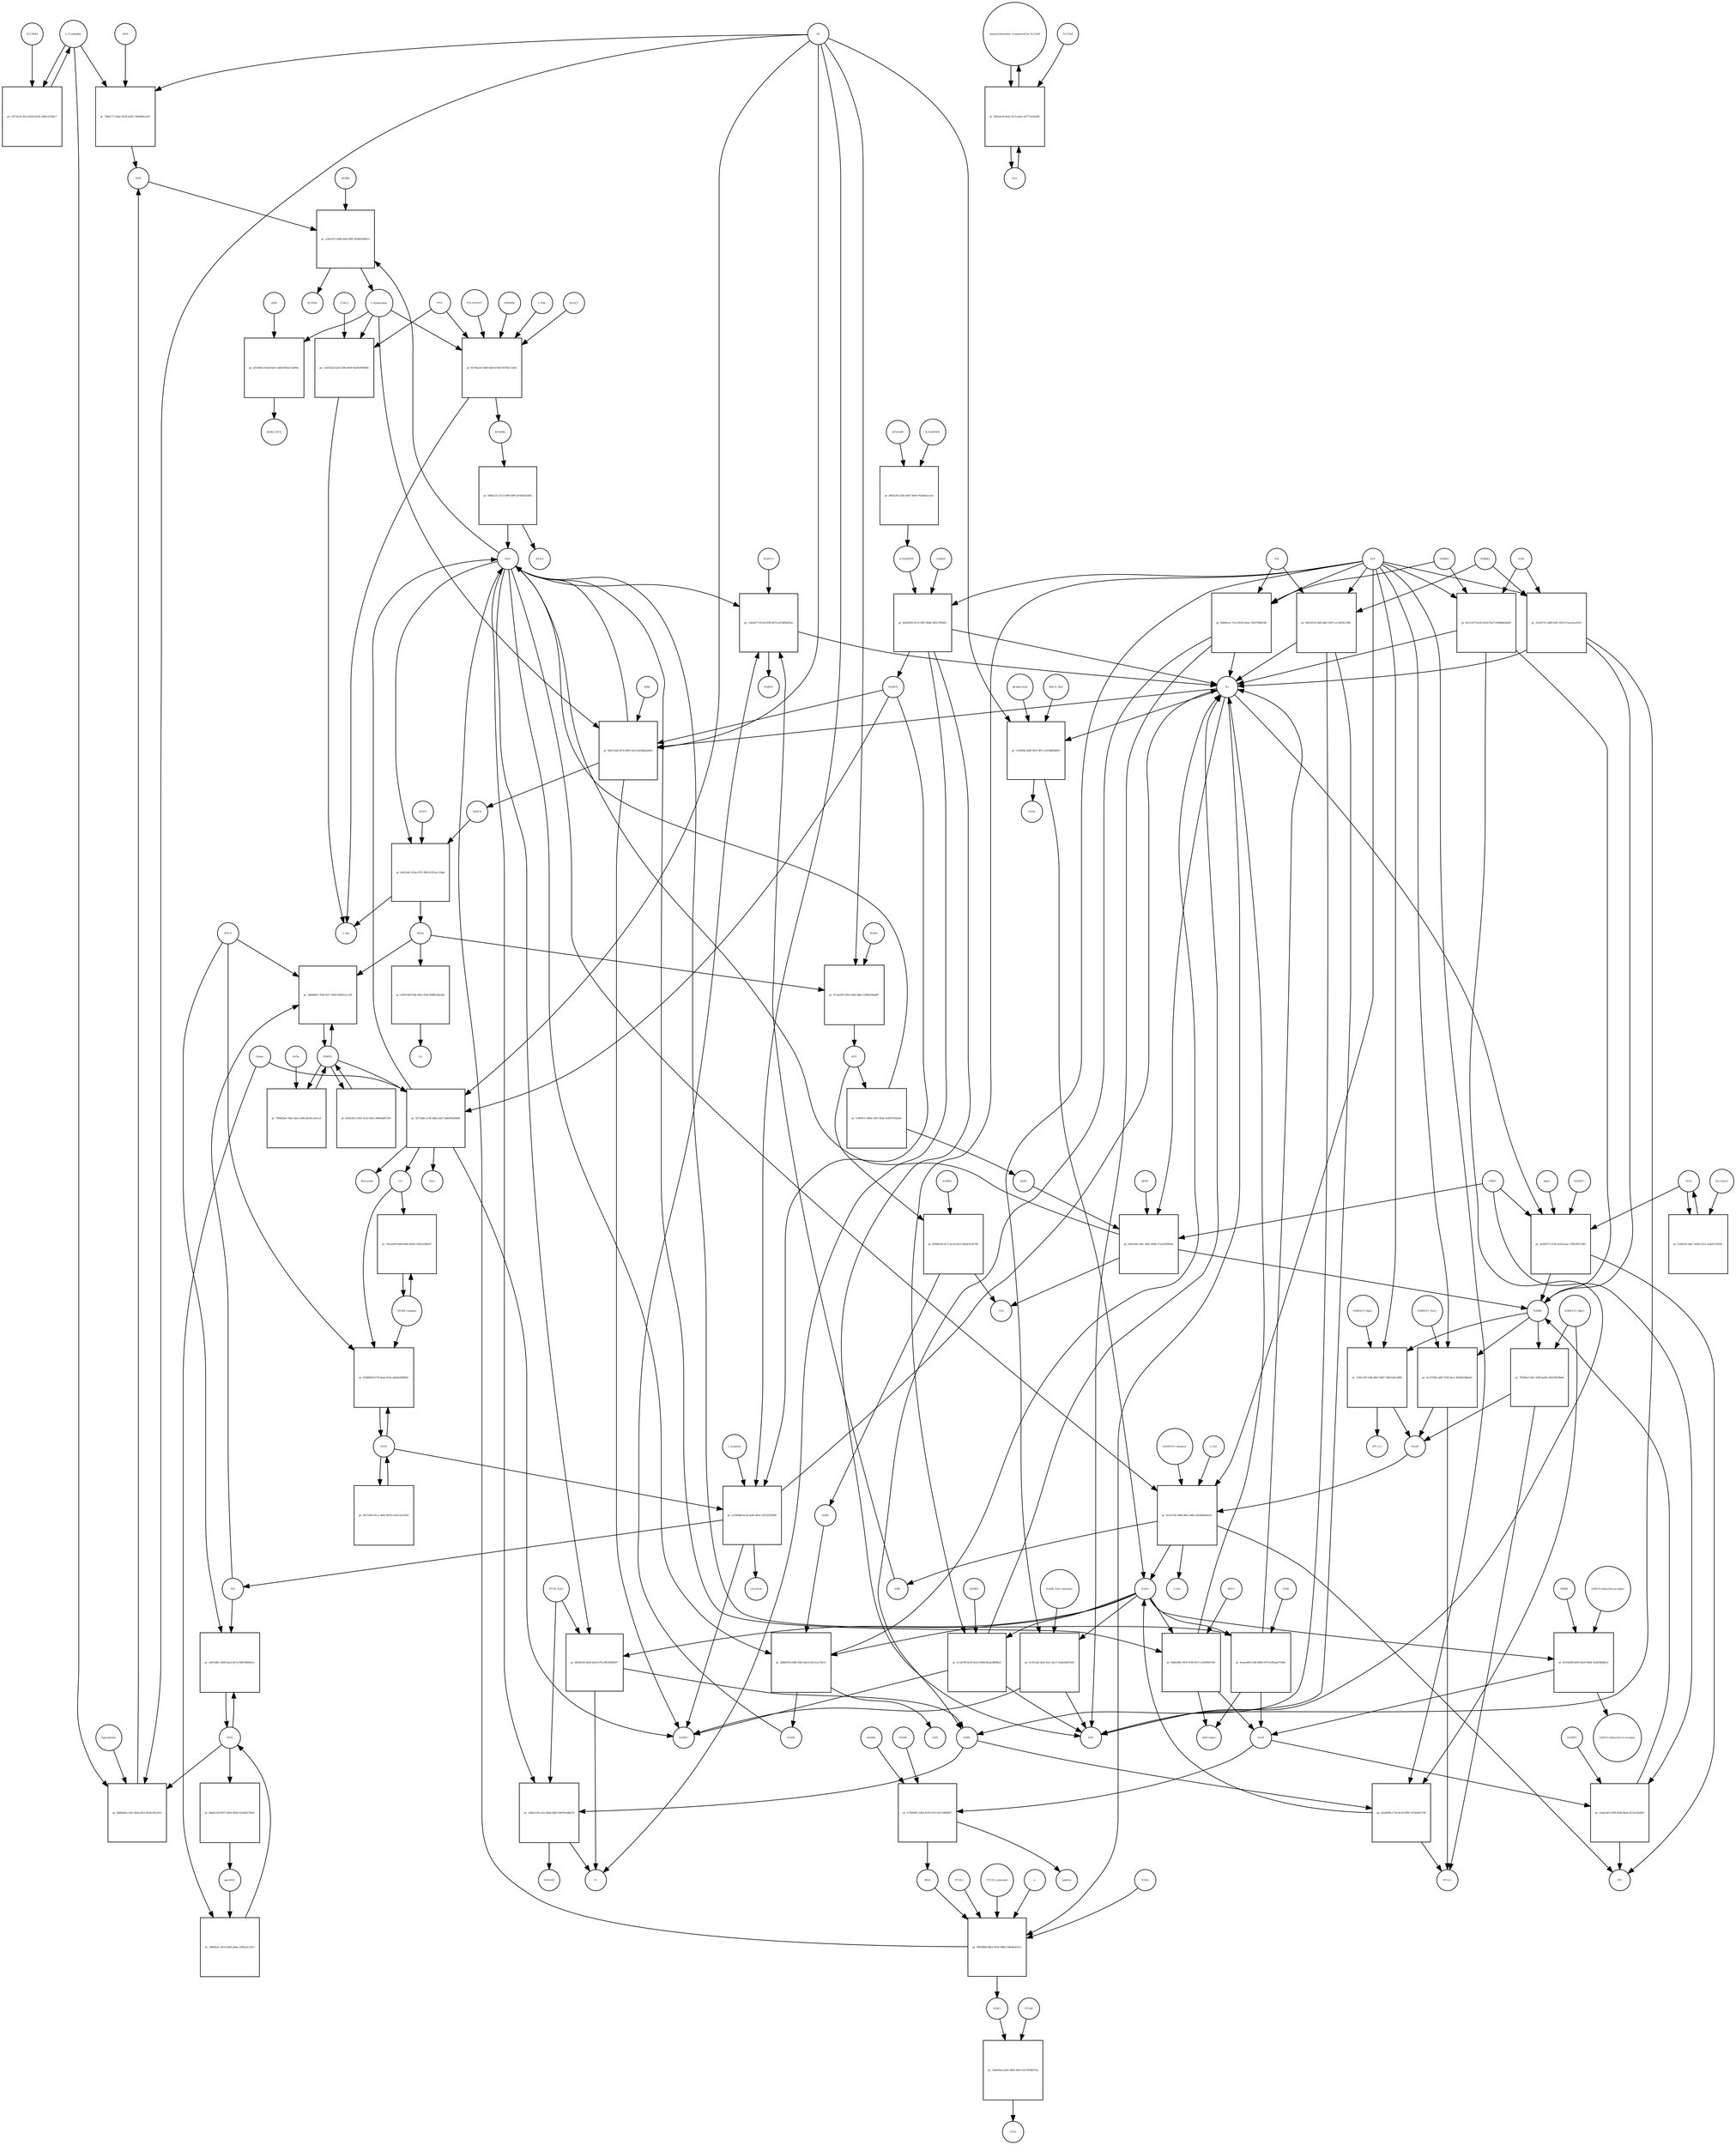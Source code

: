 strict digraph  {
"L-Tryptophan" [annotation="urn_miriam_obo.chebi_CHEBI%3A57912", bipartite=0, cls="simple chemical", fontsize=4, label="L-Tryptophan", shape=circle];
"pr_c977dc63-3fe3-4020-b528-14b9143188c7" [annotation="", bipartite=1, cls=process, fontsize=4, label="pr_c977dc63-3fe3-4020-b528-14b9143188c7", shape=square];
SLC36A4 [annotation=urn_miriam_uniprot_Q6YBV0, bipartite=0, cls=macromolecule, fontsize=4, label=SLC36A4, shape=circle];
"pr_7899c171-0fae-4334-a428-13b99d81a342" [annotation="", bipartite=1, cls=process, fontsize=4, label="pr_7899c171-0fae-4334-a428-13b99d81a342", shape=square];
NFK [annotation="urn_miriam_obo.chebi_CHEBI%3A18377", bipartite=0, cls="simple chemical", fontsize=4, label=NFK, shape=circle];
IDO2 [annotation=urn_miriam_uniprot_Q6ZQW0, bipartite=0, cls=macromolecule, fontsize=4, label=IDO2, shape=circle];
O2 [annotation="urn_miriam_obo.chebi_CHEBI%3A15379", bipartite=0, cls="simple chemical", fontsize=4, label=O2, shape=circle];
"pr_fb88a84e-ce9c-4b9a-bf33-d63ec9fca431" [annotation="", bipartite=1, cls=process, fontsize=4, label="pr_fb88a84e-ce9c-4b9a-bf33-d63ec9fca431", shape=square];
IDO1 [annotation=urn_miriam_uniprot_P14902, bipartite=0, cls=complex, fontsize=4, label=IDO1, shape=circle];
Epacadostat [annotation="", bipartite=0, cls="simple chemical", fontsize=4, label=Epacadostat, shape=circle];
"pr_a34cd7f1-d368-4efb-9f0f-2939b59909c5" [annotation="", bipartite=1, cls=process, fontsize=4, label="pr_a34cd7f1-d368-4efb-9f0f-2939b59909c5", shape=square];
"L-Kynurenine" [annotation="urn_miriam_obo.chebi_CHEBI%3A16946", bipartite=0, cls="simple chemical", fontsize=4, label="L-Kynurenine", shape=circle];
AFMID [annotation=urn_miriam_uniprot_Q63HM1, bipartite=0, cls=macromolecule, fontsize=4, label=AFMID, shape=circle];
H2O [annotation="urn_miriam_obo.chebi_CHEBI%3A15377", bipartite=0, cls="simple chemical", fontsize=4, label=H2O, shape=circle];
HCOOH [annotation="urn_miriam_obo.chebi_CHEBI%3A30751", bipartite=0, cls="simple chemical", fontsize=4, label=HCOOH, shape=circle];
"pr_8170ea34-33b8-4420-b7bd-0107f4c11de4" [annotation="", bipartite=1, cls=process, fontsize=4, label="pr_8170ea34-33b8-4420-b7bd-0107f4c11de4", shape=square];
"AP-DOBu" [annotation="urn_miriam_obo.chebi_CHEBI%3A17442", bipartite=0, cls="simple chemical", fontsize=4, label="AP-DOBu", shape=circle];
"PXLP-KYAT1" [annotation="urn_miriam_uniprot_Q16773|urn_miriam_obo.chebi_CHEBI%3A18405", bipartite=0, cls="complex multimer", fontsize=4, label="PXLP-KYAT1", shape=circle];
I3PROPA [annotation="urn_miriam_obo.chebi_CHEBI%3A43580", bipartite=0, cls=macromolecule, fontsize=4, label=I3PROPA, shape=circle];
"L-Phe" [annotation="urn_miriam_obo.chebi_CHEBI%3A58095", bipartite=0, cls="simple chemical", fontsize=4, label="L-Phe", shape=circle];
I3LACT [annotation="urn_miriam_obo.chebi_CHEBI%3A55528", bipartite=0, cls=macromolecule, fontsize=4, label=I3LACT, shape=circle];
PYR [annotation="urn_miriam_obo.chebi_CHEBI%3A15361", bipartite=0, cls="simple chemical", fontsize=4, label=PYR, shape=circle];
"L-Ala" [annotation="urn_miriam_obo.chebi_CHEBI%3A57972", bipartite=0, cls="simple chemical", fontsize=4, label="L-Ala", shape=circle];
"pr_c1b51b32-fa24-439e-8036-b420e9939f4e" [annotation="", bipartite=1, cls=process, fontsize=4, label="pr_c1b51b32-fa24-439e-8036-b420e9939f4e", shape=square];
CCBL2 [annotation=urn_miriam_uniprot_Q6YP21, bipartite=0, cls="macromolecule multimer", fontsize=4, label=CCBL2, shape=circle];
"pr_b9fb3c51-1f13-4360-96ff-a67fde455456" [annotation="", bipartite=1, cls=process, fontsize=4, label="pr_b9fb3c51-1f13-4360-96ff-a67fde455456", shape=square];
KYNA [annotation="urn_miriam_obo.chebi_CHEBI%3A18344", bipartite=0, cls="simple chemical", fontsize=4, label=KYNA, shape=circle];
"pr_6d47a3d2-6f74-4605-92cf-bef26ba6a640" [annotation="", bipartite=1, cls=process, fontsize=4, label="pr_6d47a3d2-6f74-4605-92cf-bef26ba6a640", shape=square];
"3HKYN" [annotation="urn_miriam_obo.chebi_CHEBI%3A17380", bipartite=0, cls="simple chemical", fontsize=4, label="3HKYN", shape=circle];
KMO [annotation=urn_miriam_uniprot_O15229, bipartite=0, cls=macromolecule, fontsize=4, label=KMO, shape=circle];
NADPH [annotation="urn_miriam_obo.chebi_CHEBI%3A16474", bipartite=0, cls="simple chemical", fontsize=4, label=NADPH, shape=circle];
"H+" [annotation="urn_miriam_obo.chebi_CHEBI%3A15378", bipartite=0, cls="simple chemical", fontsize=4, label="H+", shape=circle];
"NADP+" [annotation="urn_miriam_obo.chebi_CHEBI%3A18009", bipartite=0, cls="simple chemical", fontsize=4, label="NADP+", shape=circle];
"pr_bf431d41-814a-47b7-9ff6-652f1ac129ab" [annotation="", bipartite=1, cls=process, fontsize=4, label="pr_bf431d41-814a-47b7-9ff6-652f1ac129ab", shape=square];
"3HAA" [annotation="urn_miriam_obo.chebi_CHEBI%3A15793", bipartite=0, cls="simple chemical", fontsize=4, label="3HAA", shape=circle];
KYNU [annotation=urn_miriam_uniprot_Q16719, bipartite=0, cls="macromolecule multimer", fontsize=4, label=KYNU, shape=circle];
"pr_97cde393-f20e-43b6-9db2-520b5559ad97" [annotation="", bipartite=1, cls=process, fontsize=4, label="pr_97cde393-f20e-43b6-9db2-520b5559ad97", shape=square];
ACS [annotation="urn_miriam_obo.chebi_CHEBI%3A29044", bipartite=0, cls="simple chemical", fontsize=4, label=ACS, shape=circle];
HAAO [annotation=urn_miriam_uniprot_P46952, bipartite=0, cls=macromolecule, fontsize=4, label=HAAO, shape=circle];
"pr_6f9d8c9b-d172-4ccb-b2e5-90a4c9c62706" [annotation="", bipartite=1, cls=process, fontsize=4, label="pr_6f9d8c9b-d172-4ccb-b2e5-90a4c9c62706", shape=square];
"2AMA" [annotation="urn_miriam_obo.chebi_CHEBI%3A15745", bipartite=0, cls="simple chemical", fontsize=4, label="2AMA", shape=circle];
ACMSD [annotation=urn_miriam_uniprot_Q8TDX5, bipartite=0, cls="macromolecule multimer", fontsize=4, label=ACMSD, shape=circle];
CO2 [annotation="urn_miriam_obo.chebi_CHEBI%3A16526", bipartite=0, cls="simple chemical", fontsize=4, label=CO2, shape=circle];
"pr_38db9356-e88f-4582-b0cd-5e012ca73b7e" [annotation="", bipartite=1, cls=process, fontsize=4, label="pr_38db9356-e88f-4582-b0cd-5e012ca73b7e", shape=square];
"2AM" [annotation="urn_miriam_obo.chebi_CHEBI%3A16886", bipartite=0, cls="simple chemical", fontsize=4, label="2AM", shape=circle];
"NAD+" [annotation="urn_miriam_obo.chebi_CHEBI%3A57540", bipartite=0, cls="simple chemical", fontsize=4, label="NAD+", shape=circle];
NADH [annotation="urn_miriam_obo.chebi_CHEBI%3A57945", bipartite=0, cls="simple chemical", fontsize=4, label=NADH, shape=circle];
"pr_fc09507c-069e-4387-82de-3e4676702be6" [annotation="", bipartite=1, cls=process, fontsize=4, label="pr_fc09507c-069e-4387-82de-3e4676702be6", shape=square];
QUIN [annotation="urn_miriam_obo.chebi_CHEBI%3A16675", bipartite=0, cls="simple chemical", fontsize=4, label=QUIN, shape=circle];
"pr_a01d38c2-b2a8-42e1-a4d0-d55ea72a00ec" [annotation="", bipartite=1, cls=process, fontsize=4, label="pr_a01d38c2-b2a8-42e1-a4d0-d55ea72a00ec", shape=square];
AHR [annotation=urn_miriam_uniprot_P35869, bipartite=0, cls=macromolecule, fontsize=4, label=AHR, shape=circle];
"AHR/L-KYN" [annotation="", bipartite=0, cls=complex, fontsize=4, label="AHR/L-KYN", shape=circle];
"pr_e4d76dbc-d0d9-4aa2-b67a-906cf8d9a6ce" [annotation="", bipartite=1, cls=process, fontsize=4, label="pr_e4d76dbc-d0d9-4aa2-b67a-906cf8d9a6ce", shape=square];
NO [annotation="urn_miriam_obo.chebi_CHEBI%3A16480", bipartite=0, cls="simple chemical", fontsize=4, label=NO, shape=circle];
"IFN-G" [annotation=urn_miriam_uniprot_Q14609, bipartite=0, cls=macromolecule, fontsize=4, label="IFN-G", shape=circle];
iNOS [annotation=urn_miriam_uniprot_P35228, bipartite=0, cls=macromolecule, fontsize=4, label=iNOS, shape=circle];
"pr_41bd0fd4-b77b-4eeb-810a-e0e4a26986d1" [annotation="", bipartite=1, cls=process, fontsize=4, label="pr_41bd0fd4-b77b-4eeb-810a-e0e4a26986d1", shape=square];
"Nf-KB Complex" [annotation="urn_miriam_uniprot_P19838|urn_miriam_uniprot_Q04206|urn_miriam_uniprot_Q00653", bipartite=0, cls=complex, fontsize=4, label="Nf-KB Complex", shape=circle];
CO [annotation="urn_miriam_obo.chebi_CHEBI%3A17245", bipartite=0, cls="simple chemical", fontsize=4, label=CO, shape=circle];
"L-Arginine" [annotation="urn_miriam_obo.chebi_CHEBI%3A16467", bipartite=0, cls="simple chemical", fontsize=4, label="L-Arginine", shape=circle];
"pr_a37f046b-8c2b-4a80-bfe4-12072f242996" [annotation="", bipartite=1, cls=process, fontsize=4, label="pr_a37f046b-8c2b-4a80-bfe4-12072f242996", shape=square];
Citrulline [annotation="urn_miriam_obo.chebi_CHEBI%3A16349", bipartite=0, cls="simple chemical", fontsize=4, label=Citrulline, shape=circle];
"pr_84572f63-81ca-4663-9678-ce5b11bc920d" [annotation="", bipartite=1, cls=process, fontsize=4, label="pr_84572f63-81ca-4663-9678-ce5b11bc920d", shape=square];
"pr_9eb6522d-6037-495e-882b-01af6d275818" [annotation="", bipartite=1, cls=process, fontsize=4, label="pr_9eb6522d-6037-495e-882b-01af6d275818", shape=square];
"apo-IDO1" [annotation=urn_miriam_uniprot_P14902, bipartite=0, cls=macromolecule, fontsize=4, label="apo-IDO1", shape=circle];
"R-NADPHX" [annotation="urn_miriam_obo.chebi_CHEBI%3A64085", bipartite=0, cls="simple chemical", fontsize=4, label="R-NADPHX", shape=circle];
"pr_49f35cf0-2d3a-4b47-9e9e-95efbb1eca1a" [annotation="", bipartite=1, cls=process, fontsize=4, label="pr_49f35cf0-2d3a-4b47-9e9e-95efbb1eca1a", shape=square];
"S-NADPHX" [annotation="urn_miriam_obo.chebi_CHEBI%3A64084", bipartite=0, cls="simple chemical", fontsize=4, label="S-NADPHX", shape=circle];
APOA1BP [annotation=urn_miriam_uniprot_O95544, bipartite=0, cls="macromolecule multimer", fontsize=4, label=APOA1BP, shape=circle];
"pr_4b383565-817e-40f1-806d-3f4217ff0ef2" [annotation="", bipartite=1, cls=process, fontsize=4, label="pr_4b383565-817e-40f1-806d-3f4217ff0ef2", shape=square];
CARKD [annotation=urn_miriam_uniprot_Q8IW45, bipartite=0, cls=macromolecule, fontsize=4, label=CARKD, shape=circle];
ATP [annotation="urn_miriam_obo.chebi_CHEBI%3A30616", bipartite=0, cls="simple chemical", fontsize=4, label=ATP, shape=circle];
ADP [annotation="urn_miriam_obo.chebi_CHEBI%3A456216", bipartite=0, cls="simple chemical", fontsize=4, label=ADP, shape=circle];
Pi [annotation="urn_miriam_obo.chebi_CHEBI%3A18367", bipartite=0, cls="simple chemical", fontsize=4, label=Pi, shape=circle];
"pr_2c5af7f6-8e29-4ee2-b96d-fbadcd809b21" [annotation="", bipartite=1, cls=process, fontsize=4, label="pr_2c5af7f6-8e29-4ee2-b96d-fbadcd809b21", shape=square];
NADK2 [annotation=urn_miriam_uniprot_Q4G0N4, bipartite=0, cls="macromolecule multimer", fontsize=4, label=NADK2, shape=circle];
NAMN [annotation="urn_miriam_obo.chebi_CHEBI%3A15763", bipartite=0, cls="simple chemical", fontsize=4, label=NAMN, shape=circle];
"pr_7e05c19f-15b6-4bb7-86d7-3b651dd11866" [annotation="", bipartite=1, cls=process, fontsize=4, label="pr_7e05c19f-15b6-4bb7-86d7-3b651dd11866", shape=square];
NAAD [annotation="urn_miriam_obo.chebi_CHEBI%3A18304", bipartite=0, cls="simple chemical", fontsize=4, label=NAAD, shape=circle];
"NMNAT3_Mg2+" [annotation="urn_miriam_uniprot_Q96T66|urn_miriam_obo.chebi_CHEBI%3A18420", bipartite=0, cls="complex multimer", fontsize=4, label="NMNAT3_Mg2+", shape=circle];
"PPi (3-)" [annotation="urn_miriam_obo.chebi_CHEBI%3A33019", bipartite=0, cls="simple chemical", fontsize=4, label="PPi (3-)", shape=circle];
"pr_7f5bf4e3-2fdc-42f8-bad9-c85639d19bbd" [annotation="", bipartite=1, cls=process, fontsize=4, label="pr_7f5bf4e3-2fdc-42f8-bad9-c85639d19bbd", shape=square];
"NMNAT2_Mg2+" [annotation="urn_miriam_uniprot_Q9BZQ4|urn_miriam_obo.chebi_CHEBI%3A18420", bipartite=0, cls=complex, fontsize=4, label="NMNAT2_Mg2+", shape=circle];
"PPi(3-)" [annotation="urn_miriam_obo.chebi_CHEBI%3A33019", bipartite=0, cls="simple chemical", fontsize=4, label="PPi(3-)", shape=circle];
NAR [annotation="urn_miriam_obo.chebi_CHEBI%3A58527", bipartite=0, cls="simple chemical", fontsize=4, label=NAR, shape=circle];
"pr_9a1e1475-bcf0-4250-95a7-8346b843a00f" [annotation="", bipartite=1, cls=process, fontsize=4, label="pr_9a1e1475-bcf0-4250-95a7-8346b843a00f", shape=square];
NMRK1 [annotation=urn_miriam_uniprot_Q9NWW6, bipartite=0, cls=macromolecule, fontsize=4, label=NMRK1, shape=circle];
"pr_31a9377e-2d80-42f1-9553-27aea1ea3533" [annotation="", bipartite=1, cls=process, fontsize=4, label="pr_31a9377e-2d80-42f1-9553-27aea1ea3533", shape=square];
NMRK2 [annotation=urn_miriam_uniprot_Q9NPI5, bipartite=0, cls=macromolecule, fontsize=4, label=NMRK2, shape=circle];
"pr_412e134f-5886-46b1-96ba-82b44844eed2" [annotation="", bipartite=1, cls=process, fontsize=4, label="pr_412e134f-5886-46b1-96ba-82b44844eed2", shape=square];
"NADSYN1 hexamer" [annotation=urn_miriam_uniprot_Q6IA69, bipartite=0, cls="macromolecule multimer", fontsize=4, label="NADSYN1 hexamer", shape=circle];
"L-Gln" [annotation="urn_miriam_obo.chebi_CHEBI%3A58359", bipartite=0, cls="simple chemical", fontsize=4, label="L-Gln", shape=circle];
"L-Glu" [annotation="urn_miriam_obo.chebi_CHEBI%3A29985", bipartite=0, cls="simple chemical", fontsize=4, label="L-Glu", shape=circle];
AMP [annotation="urn_miriam_obo.chebi_CHEBI%3A16027", bipartite=0, cls="simple chemical", fontsize=4, label=AMP, shape=circle];
PPi [annotation="urn_miriam_obo.chebi_CHEBI%3A29888", bipartite=0, cls="simple chemical", fontsize=4, label=PPi, shape=circle];
NMN [annotation="urn_miriam_obo.chebi_CHEBI%3A14649", bipartite=0, cls="simple chemical", fontsize=4, label=NMN, shape=circle];
"pr_43ad00fb-173d-4e34-93f6-197afa6d7238" [annotation="", bipartite=1, cls=process, fontsize=4, label="pr_43ad00fb-173d-4e34-93f6-197afa6d7238", shape=square];
NR [annotation="urn_miriam_obo.chebi_CHEBI%3A15927", bipartite=0, cls="simple chemical", fontsize=4, label=NR, shape=circle];
"pr_94b841ec-7e1e-4554-9eea-7eb37060b349" [annotation="", bipartite=1, cls=process, fontsize=4, label="pr_94b841ec-7e1e-4554-9eea-7eb37060b349", shape=square];
"pr_492cd13f-ed09-4be7-b637-ac1d035c198c" [annotation="", bipartite=1, cls=process, fontsize=4, label="pr_492cd13f-ed09-4be7-b637-ac1d035c198c", shape=square];
NCA [annotation="urn_miriam_obo.chebi_CHEBI%3A32544", bipartite=0, cls="simple chemical", fontsize=4, label=NCA, shape=circle];
"pr_3e309727-e539-4c0d-aaac-378b79075361" [annotation="", bipartite=1, cls=process, fontsize=4, label="pr_3e309727-e539-4c0d-aaac-378b79075361", shape=square];
NAPRT1 [annotation=urn_miriam_uniprot_Q6XQN6, bipartite=0, cls="macromolecule multimer", fontsize=4, label=NAPRT1, shape=circle];
"Mg2+" [annotation="urn_miriam_obo.chebi_CHEBI%3A18420", bipartite=0, cls="simple chemical", fontsize=4, label="Mg2+", shape=circle];
PRPP [annotation="urn_miriam_obo.chebi_CHEBI%3A17111", bipartite=0, cls="simple chemical", fontsize=4, label=PRPP, shape=circle];
"pr_b5354d98-d003-4ee6-9b6d-2b3659bdb5cf" [annotation="", bipartite=1, cls=process, fontsize=4, label="pr_b5354d98-d003-4ee6-9b6d-2b3659bdb5cf", shape=square];
NAM [annotation="urn_miriam_obo.chebi_CHEBI%3A17154", bipartite=0, cls="simple chemical", fontsize=4, label=NAM, shape=circle];
PARPs [annotation="urn_miriam_uniprot_Q8N5Y8|urn_miriam_uniprot_Q53GL7|urn_miriam_uniprot_Q8IXQ6", bipartite=0, cls=macromolecule, fontsize=4, label=PARPs, shape=circle];
"(ADP-D-ribosyl)(n)-acceptor" [annotation="urn_miriam_obo.chebi_CHEBI%3A133202", bipartite=0, cls="simple chemical", fontsize=4, label="(ADP-D-ribosyl)(n)-acceptor", shape=circle];
"(ADP-D-ribosyl)(n+1)-acceptor" [annotation="urn_miriam_obo.chebi_CHEBI%3A133203", bipartite=0, cls="simple chemical", fontsize=4, label="(ADP-D-ribosyl)(n+1)-acceptor", shape=circle];
"pr_cbadc402-0100-4f49-86a4-9273e1febf50" [annotation="", bipartite=1, cls=process, fontsize=4, label="pr_cbadc402-0100-4f49-86a4-9273e1febf50", shape=square];
NAMPT [annotation=urn_miriam_uniprot_P43490, bipartite=0, cls=macromolecule, fontsize=4, label=NAMPT, shape=circle];
"pr_e7d20d83-10b5-4329-a7b7-641756ffd6f7" [annotation="", bipartite=1, cls=process, fontsize=4, label="pr_e7d20d83-10b5-4329-a7b7-641756ffd6f7", shape=square];
MNA [annotation="urn_miriam_obo.chebi_CHEBI%3A16797", bipartite=0, cls="simple chemical", fontsize=4, label=MNA, shape=circle];
NNMT [annotation=urn_miriam_uniprot_P40261, bipartite=0, cls=macromolecule, fontsize=4, label=NNMT, shape=circle];
AdoMet [annotation="urn_miriam_obo.chebi_CHEBI%3A15414", bipartite=0, cls="simple chemical", fontsize=4, label=AdoMet, shape=circle];
AdoHcy [annotation="urn_miriam_obo.chebi_CHEBI%3A16680", bipartite=0, cls="simple chemical", fontsize=4, label=AdoHcy, shape=circle];
"pr_f0e0cd45-fe6c-49dc-848b-27a3c92844a4" [annotation="", bipartite=1, cls=process, fontsize=4, label="pr_f0e0cd45-fe6c-49dc-848b-27a3c92844a4", shape=square];
QPRT [annotation=urn_miriam_uniprot_Q15274, bipartite=0, cls=macromolecule, fontsize=4, label=QPRT, shape=circle];
"pr_fc25cede-9afa-412c-ba11-1b4ea0b67b42" [annotation="", bipartite=1, cls=process, fontsize=4, label="pr_fc25cede-9afa-412c-ba11-1b4ea0b67b42", shape=square];
"NADK_Zn2+ tetramer" [annotation="urn_miriam_uniprot_O95544|urn_miriam_obo.chebi_CHEBI%3A29105", bipartite=0, cls="complex multimer", fontsize=4, label="NADK_Zn2+ tetramer", shape=circle];
"pr_f0a6248b-7d10-4c90-8157-e2958f451f6c" [annotation="", bipartite=1, cls=process, fontsize=4, label="pr_f0a6248b-7d10-4c90-8157-e2958f451f6c", shape=square];
"ADP-ribose" [annotation="urn_miriam_obo.chebi_CHEBI%3A57967", bipartite=0, cls="simple chemical", fontsize=4, label="ADP-ribose", shape=circle];
BST1 [annotation=urn_miriam_uniprot_Q10588, bipartite=0, cls="macromolecule multimer", fontsize=4, label=BST1, shape=circle];
"pr_9eaecb00-f1d6-404b-9579-b393ae6734ba" [annotation="", bipartite=1, cls=process, fontsize=4, label="pr_9eaecb00-f1d6-404b-9579-b393ae6734ba", shape=square];
CD38 [annotation=urn_miriam_uniprot_P28907, bipartite=0, cls=macromolecule, fontsize=4, label=CD38, shape=circle];
"dh-beta-NAD" [annotation="urn_miriam_obo.chebi_CHEBI%3A90171|urn_miriam_obo.chebi_CHEBI%3A90174", bipartite=0, cls="simple chemical", fontsize=4, label="dh-beta-NAD", shape=circle];
"pr_ccff099e-dd0f-405f-987c-a553d6858f63" [annotation="", bipartite=1, cls=process, fontsize=4, label="pr_ccff099e-dd0f-405f-987c-a553d6858f63", shape=square];
H2O2 [annotation="urn_miriam_obo.chebi_CHEBI%3A16240", bipartite=0, cls="simple chemical", fontsize=4, label=H2O2, shape=circle];
RNLS_FAD [annotation="urn_miriam_uniprot_Q5VYX0|urn_miriam_obo.chebi_CHEBI%3A16238", bipartite=0, cls=complex, fontsize=4, label=RNLS_FAD, shape=circle];
"pr_4820fc60-da28-4a05-b7fa-f8f3364f82f7" [annotation="", bipartite=1, cls=process, fontsize=4, label="pr_4820fc60-da28-4a05-b7fa-f8f3364f82f7", shape=square];
"NT5E_Zn2+" [annotation="urn_miriam_uniprot_P21589|urn_miriam_obo.chebi_CHEBI%3A29105", bipartite=0, cls="complex multimer", fontsize=4, label="NT5E_Zn2+", shape=circle];
"pr_344b3128-ce2e-444d-8842-49670c6dda76" [annotation="", bipartite=1, cls=process, fontsize=4, label="pr_344b3128-ce2e-444d-8842-49670c6dda76", shape=square];
NRNAM [annotation="urn_miriam_obo.chebi_CHEBI%3A15927", bipartite=0, cls="simple chemical", fontsize=4, label=NRNAM, shape=circle];
"pr_f23b25fe-8de7-4438-a519-1eab97c9024c" [annotation="", bipartite=1, cls=process, fontsize=4, label="pr_f23b25fe-8de7-4438-a519-1eab97c9024c", shape=square];
SLC22A13 [annotation=urn_miriam_uniprot_Q9Y226, bipartite=0, cls=macromolecule, fontsize=4, label=SLC22A13, shape=circle];
"pr_c582af77-813d-4198-b67b-e874ffb855ea" [annotation="", bipartite=1, cls=process, fontsize=4, label="pr_c582af77-813d-4198-b67b-e874ffb855ea", shape=square];
NMNH [annotation="urn_miriam_obo.chebi_CHEBI%3A74452", bipartite=0, cls="simple chemical", fontsize=4, label=NMNH, shape=circle];
NUDT12 [annotation=urn_miriam_uniprot_Q9BQG2, bipartite=0, cls=macromolecule, fontsize=4, label=NUDT12, shape=circle];
"pr_2cc97042-a8b7-414f-8ac1-80d36144be63" [annotation="", bipartite=1, cls=process, fontsize=4, label="pr_2cc97042-a8b7-414f-8ac1-80d36144be63", shape=square];
"NMNAT1_Zn2+" [annotation="urn_miriam_uniprot_Q9HAN9|urn_miriam_obo.chebi_CHEBI%3A29105", bipartite=0, cls="complex multimer", fontsize=4, label="NMNAT1_Zn2+", shape=circle];
PGG2 [annotation="urn_miriam_obo.chebi_CHEBI%3A27647", bipartite=0, cls="simple chemical", fontsize=4, label=PGG2, shape=circle];
"pr_09f5989d-98a3-4056-99bb-f34ebfa43511" [annotation="", bipartite=1, cls=process, fontsize=4, label="pr_09f5989d-98a3-4056-99bb-f34ebfa43511", shape=square];
PGH2 [annotation="urn_miriam_obo.chebi_CHEBI%3A15554", bipartite=0, cls="simple chemical", fontsize=4, label=PGH2, shape=circle];
PTGS2 [annotation=urn_miriam_uniprot_P35354, bipartite=0, cls="macromolecule multimer", fontsize=4, label=PTGS2, shape=circle];
PTCS2_celecoxib [annotation="urn_miriam_uniprot_P35354|urn_miriam_obo.chebi_CHEBI%3A41423", bipartite=0, cls=complex, fontsize=4, label=PTCS2_celecoxib, shape=circle];
"e-" [annotation="urn_miriam_obo.chebi_CHEBI%3A10545", bipartite=0, cls="simple chemical", fontsize=4, label="e-", shape=circle];
"pr_100de8eb-a04e-4485-80e5-b227929837ad" [annotation="", bipartite=1, cls=process, fontsize=4, label="pr_100de8eb-a04e-4485-80e5-b227929837ad", shape=square];
PGI2 [annotation="urn_miriam_obo.chebi_CHEBI%3A15552", bipartite=0, cls="simple chemical", fontsize=4, label=PGI2, shape=circle];
PTGIS [annotation=urn_miriam_uniprot_Q16647, bipartite=0, cls=macromolecule, fontsize=4, label=PTGIS, shape=circle];
"monocarboxylates transported by SLC5A8" [annotation="", bipartite=0, cls="simple chemical", fontsize=4, label="monocarboxylates transported by SLC5A8", shape=circle];
"pr_b93c0e26-be4c-4e7a-bae1-02771e2426f8" [annotation="", bipartite=1, cls=process, fontsize=4, label="pr_b93c0e26-be4c-4e7a-bae1-02771e2426f8", shape=square];
SLC5A8 [annotation=urn_miriam_uniprot_Q8N695, bipartite=0, cls=macromolecule, fontsize=4, label=SLC5A8, shape=circle];
"Na+" [annotation="urn_miriam_obo.chebi_CHEBI%3A29101", bipartite=0, cls="simple chemical", fontsize=4, label="Na+", shape=circle];
HMOX1 [annotation="", bipartite=0, cls=macromolecule, fontsize=4, label=HMOX1, shape=circle];
"pr_54b08655-7626-4517-8ef6-f26f012cc53f" [annotation="", bipartite=1, cls=process, fontsize=4, label="pr_54b08655-7626-4517-8ef6-f26f012cc53f", shape=square];
"pr_9d362815-9161-4143-8dcf-399628d972f0" [annotation="", bipartite=1, cls=process, fontsize=4, label="pr_9d362815-9161-4143-8dcf-399628d972f0", shape=square];
Heme [annotation="urn_miriam_obo.chebi_CHEBI%3A30413", bipartite=0, cls="simple chemical", fontsize=4, label=Heme, shape=circle];
"pr_32722bfe-a74f-4db2-a827-b8e9f50d0b06" [annotation="", bipartite=1, cls=process, fontsize=4, label="pr_32722bfe-a74f-4db2-a827-b8e9f50d0b06", shape=square];
Biliverdin [annotation="urn_miriam_obo.chebi_CHEBI%3A17033", bipartite=0, cls="simple chemical", fontsize=4, label=Biliverdin, shape=circle];
"Fe2+" [annotation="urn_miriam_obo.chebi_CHEBI%3A29033", bipartite=0, cls="simple chemical", fontsize=4, label="Fe2+", shape=circle];
"pr_7068629a-784a-4aae-a08f-db1fbc1be1cd" [annotation="", bipartite=1, cls=process, fontsize=4, label="pr_7068629a-784a-4aae-a08f-db1fbc1be1cd", shape=square];
Orf3a [annotation="urn_miriam_ncbiprotein_BCD58754|urn_miriam_uniprot_P0DTC3", bipartite=0, cls=macromolecule, fontsize=4, label=Orf3a, shape=circle];
"pr_59e2a09f-4444-4d45-be64-cf36c5a99e47" [annotation="", bipartite=1, cls=process, fontsize=4, label="pr_59e2a09f-4444-4d45-be64-cf36c5a99e47", shape=square];
"pr_5b669a5c-bf14-4580-a9da-22f83a3c2253" [annotation="", bipartite=1, cls=process, fontsize=4, label="pr_5b669a5c-bf14-4580-a9da-22f83a3c2253", shape=square];
"pr_af381509-f34b-492e-929a-fbdfb53ba202" [annotation="", bipartite=1, cls="omitted process", fontsize=4, label="pr_af381509-f34b-492e-929a-fbdfb53ba202", shape=square];
CA [annotation="", bipartite=0, cls="simple chemical", fontsize=4, label=CA, shape=circle];
"L-Tryptophan" -> "pr_c977dc63-3fe3-4020-b528-14b9143188c7"  [annotation="", interaction_type=consumption];
"L-Tryptophan" -> "pr_7899c171-0fae-4334-a428-13b99d81a342"  [annotation="", interaction_type=consumption];
"L-Tryptophan" -> "pr_fb88a84e-ce9c-4b9a-bf33-d63ec9fca431"  [annotation="", interaction_type=consumption];
"pr_c977dc63-3fe3-4020-b528-14b9143188c7" -> "L-Tryptophan"  [annotation="", interaction_type=production];
SLC36A4 -> "pr_c977dc63-3fe3-4020-b528-14b9143188c7"  [annotation="", interaction_type=catalysis];
"pr_7899c171-0fae-4334-a428-13b99d81a342" -> NFK  [annotation="", interaction_type=production];
NFK -> "pr_a34cd7f1-d368-4efb-9f0f-2939b59909c5"  [annotation="", interaction_type=consumption];
IDO2 -> "pr_7899c171-0fae-4334-a428-13b99d81a342"  [annotation="", interaction_type=catalysis];
O2 -> "pr_7899c171-0fae-4334-a428-13b99d81a342"  [annotation="", interaction_type=consumption];
O2 -> "pr_fb88a84e-ce9c-4b9a-bf33-d63ec9fca431"  [annotation="", interaction_type=consumption];
O2 -> "pr_6d47a3d2-6f74-4605-92cf-bef26ba6a640"  [annotation="", interaction_type=consumption];
O2 -> "pr_97cde393-f20e-43b6-9db2-520b5559ad97"  [annotation="", interaction_type=consumption];
O2 -> "pr_a37f046b-8c2b-4a80-bfe4-12072f242996"  [annotation="", interaction_type=consumption];
O2 -> "pr_ccff099e-dd0f-405f-987c-a553d6858f63"  [annotation="", interaction_type=consumption];
O2 -> "pr_32722bfe-a74f-4db2-a827-b8e9f50d0b06"  [annotation="", interaction_type=consumption];
"pr_fb88a84e-ce9c-4b9a-bf33-d63ec9fca431" -> NFK  [annotation="", interaction_type=production];
IDO1 -> "pr_fb88a84e-ce9c-4b9a-bf33-d63ec9fca431"  [annotation="urn_miriam_pubmed_29531094|urn_miriam_pubmed_28523098|urn_miriam_pubmed_30338242|urn_miriam_pubmed_32292563", interaction_type=catalysis];
IDO1 -> "pr_e4d76dbc-d0d9-4aa2-b67a-906cf8d9a6ce"  [annotation="", interaction_type=consumption];
IDO1 -> "pr_9eb6522d-6037-495e-882b-01af6d275818"  [annotation="", interaction_type=consumption];
Epacadostat -> "pr_fb88a84e-ce9c-4b9a-bf33-d63ec9fca431"  [annotation="urn_miriam_pubmed_29531094|urn_miriam_pubmed_28523098|urn_miriam_pubmed_30338242|urn_miriam_pubmed_32292563", interaction_type=inhibition];
"pr_a34cd7f1-d368-4efb-9f0f-2939b59909c5" -> "L-Kynurenine"  [annotation="", interaction_type=production];
"pr_a34cd7f1-d368-4efb-9f0f-2939b59909c5" -> HCOOH  [annotation="", interaction_type=production];
"L-Kynurenine" -> "pr_8170ea34-33b8-4420-b7bd-0107f4c11de4"  [annotation="", interaction_type=consumption];
"L-Kynurenine" -> "pr_c1b51b32-fa24-439e-8036-b420e9939f4e"  [annotation="", interaction_type=consumption];
"L-Kynurenine" -> "pr_6d47a3d2-6f74-4605-92cf-bef26ba6a640"  [annotation="", interaction_type=consumption];
"L-Kynurenine" -> "pr_a01d38c2-b2a8-42e1-a4d0-d55ea72a00ec"  [annotation="", interaction_type=consumption];
AFMID -> "pr_a34cd7f1-d368-4efb-9f0f-2939b59909c5"  [annotation=urn_miriam_pubmed_29531094, interaction_type=catalysis];
H2O -> "pr_a34cd7f1-d368-4efb-9f0f-2939b59909c5"  [annotation="", interaction_type=consumption];
H2O -> "pr_bf431d41-814a-47b7-9ff6-652f1ac129ab"  [annotation="", interaction_type=consumption];
H2O -> "pr_38db9356-e88f-4582-b0cd-5e012ca73b7e"  [annotation="", interaction_type=consumption];
H2O -> "pr_412e134f-5886-46b1-96ba-82b44844eed2"  [annotation="", interaction_type=consumption];
H2O -> "pr_f0a6248b-7d10-4c90-8157-e2958f451f6c"  [annotation="", interaction_type=consumption];
H2O -> "pr_9eaecb00-f1d6-404b-9579-b393ae6734ba"  [annotation="", interaction_type=consumption];
H2O -> "pr_4820fc60-da28-4a05-b7fa-f8f3364f82f7"  [annotation="", interaction_type=consumption];
H2O -> "pr_344b3128-ce2e-444d-8842-49670c6dda76"  [annotation="", interaction_type=consumption];
H2O -> "pr_c582af77-813d-4198-b67b-e874ffb855ea"  [annotation="", interaction_type=consumption];
"pr_8170ea34-33b8-4420-b7bd-0107f4c11de4" -> "AP-DOBu"  [annotation="", interaction_type=production];
"pr_8170ea34-33b8-4420-b7bd-0107f4c11de4" -> "L-Ala"  [annotation="", interaction_type=production];
"AP-DOBu" -> "pr_b9fb3c51-1f13-4360-96ff-a67fde455456"  [annotation="", interaction_type=consumption];
"PXLP-KYAT1" -> "pr_8170ea34-33b8-4420-b7bd-0107f4c11de4"  [annotation="", interaction_type=catalysis];
I3PROPA -> "pr_8170ea34-33b8-4420-b7bd-0107f4c11de4"  [annotation="", interaction_type=inhibition];
"L-Phe" -> "pr_8170ea34-33b8-4420-b7bd-0107f4c11de4"  [annotation="", interaction_type=inhibition];
I3LACT -> "pr_8170ea34-33b8-4420-b7bd-0107f4c11de4"  [annotation="", interaction_type=inhibition];
PYR -> "pr_8170ea34-33b8-4420-b7bd-0107f4c11de4"  [annotation="", interaction_type=consumption];
PYR -> "pr_c1b51b32-fa24-439e-8036-b420e9939f4e"  [annotation="", interaction_type=consumption];
"pr_c1b51b32-fa24-439e-8036-b420e9939f4e" -> "L-Ala"  [annotation="", interaction_type=production];
CCBL2 -> "pr_c1b51b32-fa24-439e-8036-b420e9939f4e"  [annotation="", interaction_type=catalysis];
"pr_b9fb3c51-1f13-4360-96ff-a67fde455456" -> KYNA  [annotation="", interaction_type=production];
"pr_b9fb3c51-1f13-4360-96ff-a67fde455456" -> H2O  [annotation="", interaction_type=production];
"pr_6d47a3d2-6f74-4605-92cf-bef26ba6a640" -> "3HKYN"  [annotation="", interaction_type=production];
"pr_6d47a3d2-6f74-4605-92cf-bef26ba6a640" -> H2O  [annotation="", interaction_type=production];
"pr_6d47a3d2-6f74-4605-92cf-bef26ba6a640" -> "NADP+"  [annotation="", interaction_type=production];
"3HKYN" -> "pr_bf431d41-814a-47b7-9ff6-652f1ac129ab"  [annotation="", interaction_type=consumption];
KMO -> "pr_6d47a3d2-6f74-4605-92cf-bef26ba6a640"  [annotation="", interaction_type=catalysis];
NADPH -> "pr_6d47a3d2-6f74-4605-92cf-bef26ba6a640"  [annotation="", interaction_type=consumption];
NADPH -> "pr_a37f046b-8c2b-4a80-bfe4-12072f242996"  [annotation="", interaction_type=consumption];
NADPH -> "pr_32722bfe-a74f-4db2-a827-b8e9f50d0b06"  [annotation="", interaction_type=consumption];
"H+" -> "pr_6d47a3d2-6f74-4605-92cf-bef26ba6a640"  [annotation="", interaction_type=consumption];
"H+" -> "pr_3e309727-e539-4c0d-aaac-378b79075361"  [annotation="", interaction_type=consumption];
"H+" -> "pr_f0e0cd45-fe6c-49dc-848b-27a3c92844a4"  [annotation="", interaction_type=consumption];
"H+" -> "pr_ccff099e-dd0f-405f-987c-a553d6858f63"  [annotation="", interaction_type=consumption];
"H+" -> "pr_09f5989d-98a3-4056-99bb-f34ebfa43511"  [annotation="", interaction_type=consumption];
"pr_bf431d41-814a-47b7-9ff6-652f1ac129ab" -> "3HAA"  [annotation="", interaction_type=production];
"pr_bf431d41-814a-47b7-9ff6-652f1ac129ab" -> "L-Ala"  [annotation="", interaction_type=production];
"3HAA" -> "pr_97cde393-f20e-43b6-9db2-520b5559ad97"  [annotation="", interaction_type=consumption];
"3HAA" -> "pr_54b08655-7626-4517-8ef6-f26f012cc53f"  [annotation="urn_miriam_pubmed_15249210|urn_miriam_pubmed_11287117|urn_miriam_pubmed_12706494", interaction_type=catalysis];
"3HAA" -> "pr_af381509-f34b-492e-929a-fbdfb53ba202"  [annotation="", interaction_type=consumption];
KYNU -> "pr_bf431d41-814a-47b7-9ff6-652f1ac129ab"  [annotation="", interaction_type=catalysis];
"pr_97cde393-f20e-43b6-9db2-520b5559ad97" -> ACS  [annotation="", interaction_type=production];
ACS -> "pr_6f9d8c9b-d172-4ccb-b2e5-90a4c9c62706"  [annotation="", interaction_type=consumption];
ACS -> "pr_fc09507c-069e-4387-82de-3e4676702be6"  [annotation="", interaction_type=consumption];
HAAO -> "pr_97cde393-f20e-43b6-9db2-520b5559ad97"  [annotation="", interaction_type=catalysis];
"pr_6f9d8c9b-d172-4ccb-b2e5-90a4c9c62706" -> "2AMA"  [annotation="", interaction_type=production];
"pr_6f9d8c9b-d172-4ccb-b2e5-90a4c9c62706" -> CO2  [annotation="", interaction_type=production];
"2AMA" -> "pr_38db9356-e88f-4582-b0cd-5e012ca73b7e"  [annotation="", interaction_type=consumption];
ACMSD -> "pr_6f9d8c9b-d172-4ccb-b2e5-90a4c9c62706"  [annotation="", interaction_type=catalysis];
"pr_38db9356-e88f-4582-b0cd-5e012ca73b7e" -> "2AM"  [annotation="", interaction_type=production];
"pr_38db9356-e88f-4582-b0cd-5e012ca73b7e" -> NADH  [annotation="", interaction_type=production];
"pr_38db9356-e88f-4582-b0cd-5e012ca73b7e" -> "H+"  [annotation="", interaction_type=production];
"NAD+" -> "pr_38db9356-e88f-4582-b0cd-5e012ca73b7e"  [annotation="", interaction_type=consumption];
"NAD+" -> "pr_2c5af7f6-8e29-4ee2-b96d-fbadcd809b21"  [annotation="", interaction_type=consumption];
"NAD+" -> "pr_b5354d98-d003-4ee6-9b6d-2b3659bdb5cf"  [annotation="", interaction_type=consumption];
"NAD+" -> "pr_fc25cede-9afa-412c-ba11-1b4ea0b67b42"  [annotation="", interaction_type=consumption];
"NAD+" -> "pr_f0a6248b-7d10-4c90-8157-e2958f451f6c"  [annotation="", interaction_type=consumption];
"NAD+" -> "pr_9eaecb00-f1d6-404b-9579-b393ae6734ba"  [annotation="", interaction_type=consumption];
"NAD+" -> "pr_4820fc60-da28-4a05-b7fa-f8f3364f82f7"  [annotation="", interaction_type=consumption];
NADH -> "pr_c582af77-813d-4198-b67b-e874ffb855ea"  [annotation="", interaction_type=consumption];
"pr_fc09507c-069e-4387-82de-3e4676702be6" -> QUIN  [annotation="", interaction_type=production];
"pr_fc09507c-069e-4387-82de-3e4676702be6" -> H2O  [annotation="", interaction_type=production];
QUIN -> "pr_f0e0cd45-fe6c-49dc-848b-27a3c92844a4"  [annotation="", interaction_type=consumption];
"pr_a01d38c2-b2a8-42e1-a4d0-d55ea72a00ec" -> "AHR/L-KYN"  [annotation="", interaction_type=production];
AHR -> "pr_a01d38c2-b2a8-42e1-a4d0-d55ea72a00ec"  [annotation="", interaction_type=consumption];
"pr_e4d76dbc-d0d9-4aa2-b67a-906cf8d9a6ce" -> IDO1  [annotation="", interaction_type=production];
NO -> "pr_e4d76dbc-d0d9-4aa2-b67a-906cf8d9a6ce"  [annotation="urn_miriam_pubmed_23476103|urn_miriam_pubmed_15249210|urn_miriam_pubmed_9126284", interaction_type=inhibition];
NO -> "pr_54b08655-7626-4517-8ef6-f26f012cc53f"  [annotation="urn_miriam_pubmed_15249210|urn_miriam_pubmed_11287117|urn_miriam_pubmed_12706494", interaction_type=catalysis];
"IFN-G" -> "pr_e4d76dbc-d0d9-4aa2-b67a-906cf8d9a6ce"  [annotation="urn_miriam_pubmed_23476103|urn_miriam_pubmed_15249210|urn_miriam_pubmed_9126284", interaction_type=catalysis];
"IFN-G" -> "pr_41bd0fd4-b77b-4eeb-810a-e0e4a26986d1"  [annotation="urn_miriam_pubmed_9126284|urn_miriam_pubmed_15249210", interaction_type=catalysis];
"IFN-G" -> "pr_54b08655-7626-4517-8ef6-f26f012cc53f"  [annotation="urn_miriam_pubmed_15249210|urn_miriam_pubmed_11287117|urn_miriam_pubmed_12706494", interaction_type=catalysis];
iNOS -> "pr_41bd0fd4-b77b-4eeb-810a-e0e4a26986d1"  [annotation="", interaction_type=consumption];
iNOS -> "pr_a37f046b-8c2b-4a80-bfe4-12072f242996"  [annotation="urn_miriam_pubmed_15249210|urn_miriam_pubmed_11463332", interaction_type=catalysis];
iNOS -> "pr_84572f63-81ca-4663-9678-ce5b11bc920d"  [annotation="", interaction_type=consumption];
"pr_41bd0fd4-b77b-4eeb-810a-e0e4a26986d1" -> iNOS  [annotation="", interaction_type=production];
"Nf-KB Complex" -> "pr_41bd0fd4-b77b-4eeb-810a-e0e4a26986d1"  [annotation="urn_miriam_pubmed_9126284|urn_miriam_pubmed_15249210", interaction_type=catalysis];
"Nf-KB Complex" -> "pr_59e2a09f-4444-4d45-be64-cf36c5a99e47"  [annotation="", interaction_type=consumption];
CO -> "pr_41bd0fd4-b77b-4eeb-810a-e0e4a26986d1"  [annotation="urn_miriam_pubmed_9126284|urn_miriam_pubmed_15249210", interaction_type=inhibition];
CO -> "pr_59e2a09f-4444-4d45-be64-cf36c5a99e47"  [annotation=urn_miriam_pubmed_15249210, interaction_type=inhibition];
"L-Arginine" -> "pr_a37f046b-8c2b-4a80-bfe4-12072f242996"  [annotation="", interaction_type=consumption];
"pr_a37f046b-8c2b-4a80-bfe4-12072f242996" -> Citrulline  [annotation="", interaction_type=production];
"pr_a37f046b-8c2b-4a80-bfe4-12072f242996" -> "NADP+"  [annotation="", interaction_type=production];
"pr_a37f046b-8c2b-4a80-bfe4-12072f242996" -> "H+"  [annotation="", interaction_type=production];
"pr_a37f046b-8c2b-4a80-bfe4-12072f242996" -> NO  [annotation="", interaction_type=production];
"pr_84572f63-81ca-4663-9678-ce5b11bc920d" -> iNOS  [annotation="", interaction_type=production];
"pr_9eb6522d-6037-495e-882b-01af6d275818" -> "apo-IDO1"  [annotation="", interaction_type=production];
"apo-IDO1" -> "pr_5b669a5c-bf14-4580-a9da-22f83a3c2253"  [annotation="", interaction_type=consumption];
"R-NADPHX" -> "pr_49f35cf0-2d3a-4b47-9e9e-95efbb1eca1a"  [annotation="", interaction_type=consumption];
"pr_49f35cf0-2d3a-4b47-9e9e-95efbb1eca1a" -> "S-NADPHX"  [annotation="", interaction_type=production];
"S-NADPHX" -> "pr_4b383565-817e-40f1-806d-3f4217ff0ef2"  [annotation="", interaction_type=consumption];
APOA1BP -> "pr_49f35cf0-2d3a-4b47-9e9e-95efbb1eca1a"  [annotation="", interaction_type=catalysis];
"pr_4b383565-817e-40f1-806d-3f4217ff0ef2" -> NADPH  [annotation="", interaction_type=production];
"pr_4b383565-817e-40f1-806d-3f4217ff0ef2" -> ADP  [annotation="", interaction_type=production];
"pr_4b383565-817e-40f1-806d-3f4217ff0ef2" -> "H+"  [annotation="", interaction_type=production];
"pr_4b383565-817e-40f1-806d-3f4217ff0ef2" -> Pi  [annotation="", interaction_type=production];
CARKD -> "pr_4b383565-817e-40f1-806d-3f4217ff0ef2"  [annotation="", interaction_type=catalysis];
ATP -> "pr_4b383565-817e-40f1-806d-3f4217ff0ef2"  [annotation="", interaction_type=consumption];
ATP -> "pr_2c5af7f6-8e29-4ee2-b96d-fbadcd809b21"  [annotation="", interaction_type=consumption];
ATP -> "pr_7e05c19f-15b6-4bb7-86d7-3b651dd11866"  [annotation="", interaction_type=consumption];
ATP -> "pr_9a1e1475-bcf0-4250-95a7-8346b843a00f"  [annotation="", interaction_type=consumption];
ATP -> "pr_31a9377e-2d80-42f1-9553-27aea1ea3533"  [annotation="", interaction_type=consumption];
ATP -> "pr_412e134f-5886-46b1-96ba-82b44844eed2"  [annotation="", interaction_type=consumption];
ATP -> "pr_43ad00fb-173d-4e34-93f6-197afa6d7238"  [annotation="", interaction_type=consumption];
ATP -> "pr_94b841ec-7e1e-4554-9eea-7eb37060b349"  [annotation="", interaction_type=consumption];
ATP -> "pr_492cd13f-ed09-4be7-b637-ac1d035c198c"  [annotation="", interaction_type=consumption];
ATP -> "pr_fc25cede-9afa-412c-ba11-1b4ea0b67b42"  [annotation="", interaction_type=consumption];
ATP -> "pr_2cc97042-a8b7-414f-8ac1-80d36144be63"  [annotation="", interaction_type=consumption];
"pr_2c5af7f6-8e29-4ee2-b96d-fbadcd809b21" -> "NADP+"  [annotation="", interaction_type=production];
"pr_2c5af7f6-8e29-4ee2-b96d-fbadcd809b21" -> ADP  [annotation="", interaction_type=production];
"pr_2c5af7f6-8e29-4ee2-b96d-fbadcd809b21" -> "H+"  [annotation="", interaction_type=production];
NADK2 -> "pr_2c5af7f6-8e29-4ee2-b96d-fbadcd809b21"  [annotation="", interaction_type=catalysis];
NAMN -> "pr_7e05c19f-15b6-4bb7-86d7-3b651dd11866"  [annotation="", interaction_type=consumption];
NAMN -> "pr_7f5bf4e3-2fdc-42f8-bad9-c85639d19bbd"  [annotation="", interaction_type=consumption];
NAMN -> "pr_2cc97042-a8b7-414f-8ac1-80d36144be63"  [annotation="", interaction_type=consumption];
"pr_7e05c19f-15b6-4bb7-86d7-3b651dd11866" -> NAAD  [annotation="", interaction_type=production];
"pr_7e05c19f-15b6-4bb7-86d7-3b651dd11866" -> "PPi (3-)"  [annotation="", interaction_type=production];
NAAD -> "pr_412e134f-5886-46b1-96ba-82b44844eed2"  [annotation="", interaction_type=consumption];
"NMNAT3_Mg2+" -> "pr_7e05c19f-15b6-4bb7-86d7-3b651dd11866"  [annotation="", interaction_type=catalysis];
"pr_7f5bf4e3-2fdc-42f8-bad9-c85639d19bbd" -> NAAD  [annotation="", interaction_type=production];
"pr_7f5bf4e3-2fdc-42f8-bad9-c85639d19bbd" -> "PPi(3-)"  [annotation="", interaction_type=production];
"NMNAT2_Mg2+" -> "pr_7f5bf4e3-2fdc-42f8-bad9-c85639d19bbd"  [annotation="", interaction_type=catalysis];
"NMNAT2_Mg2+" -> "pr_43ad00fb-173d-4e34-93f6-197afa6d7238"  [annotation="", interaction_type=catalysis];
NAR -> "pr_9a1e1475-bcf0-4250-95a7-8346b843a00f"  [annotation="", interaction_type=consumption];
NAR -> "pr_31a9377e-2d80-42f1-9553-27aea1ea3533"  [annotation="", interaction_type=consumption];
"pr_9a1e1475-bcf0-4250-95a7-8346b843a00f" -> NAMN  [annotation="", interaction_type=production];
"pr_9a1e1475-bcf0-4250-95a7-8346b843a00f" -> "H+"  [annotation="", interaction_type=production];
"pr_9a1e1475-bcf0-4250-95a7-8346b843a00f" -> ADP  [annotation="", interaction_type=production];
NMRK1 -> "pr_9a1e1475-bcf0-4250-95a7-8346b843a00f"  [annotation="", interaction_type=catalysis];
NMRK1 -> "pr_94b841ec-7e1e-4554-9eea-7eb37060b349"  [annotation="", interaction_type=catalysis];
"pr_31a9377e-2d80-42f1-9553-27aea1ea3533" -> NAMN  [annotation="", interaction_type=production];
"pr_31a9377e-2d80-42f1-9553-27aea1ea3533" -> "H+"  [annotation="", interaction_type=production];
"pr_31a9377e-2d80-42f1-9553-27aea1ea3533" -> ADP  [annotation="", interaction_type=production];
NMRK2 -> "pr_31a9377e-2d80-42f1-9553-27aea1ea3533"  [annotation="", interaction_type=catalysis];
NMRK2 -> "pr_492cd13f-ed09-4be7-b637-ac1d035c198c"  [annotation="", interaction_type=catalysis];
"pr_412e134f-5886-46b1-96ba-82b44844eed2" -> "NAD+"  [annotation="", interaction_type=production];
"pr_412e134f-5886-46b1-96ba-82b44844eed2" -> "L-Glu"  [annotation="", interaction_type=production];
"pr_412e134f-5886-46b1-96ba-82b44844eed2" -> AMP  [annotation="", interaction_type=production];
"pr_412e134f-5886-46b1-96ba-82b44844eed2" -> PPi  [annotation="", interaction_type=production];
"NADSYN1 hexamer" -> "pr_412e134f-5886-46b1-96ba-82b44844eed2"  [annotation="", interaction_type=catalysis];
"L-Gln" -> "pr_412e134f-5886-46b1-96ba-82b44844eed2"  [annotation="", interaction_type=consumption];
AMP -> "pr_c582af77-813d-4198-b67b-e874ffb855ea"  [annotation="", interaction_type=consumption];
NMN -> "pr_43ad00fb-173d-4e34-93f6-197afa6d7238"  [annotation="", interaction_type=consumption];
NMN -> "pr_344b3128-ce2e-444d-8842-49670c6dda76"  [annotation="", interaction_type=consumption];
"pr_43ad00fb-173d-4e34-93f6-197afa6d7238" -> "NAD+"  [annotation="", interaction_type=production];
"pr_43ad00fb-173d-4e34-93f6-197afa6d7238" -> "PPi(3-)"  [annotation="", interaction_type=production];
NR -> "pr_94b841ec-7e1e-4554-9eea-7eb37060b349"  [annotation="", interaction_type=consumption];
NR -> "pr_492cd13f-ed09-4be7-b637-ac1d035c198c"  [annotation="", interaction_type=consumption];
"pr_94b841ec-7e1e-4554-9eea-7eb37060b349" -> NMN  [annotation="", interaction_type=production];
"pr_94b841ec-7e1e-4554-9eea-7eb37060b349" -> ADP  [annotation="", interaction_type=production];
"pr_94b841ec-7e1e-4554-9eea-7eb37060b349" -> "H+"  [annotation="", interaction_type=production];
"pr_492cd13f-ed09-4be7-b637-ac1d035c198c" -> NMN  [annotation="", interaction_type=production];
"pr_492cd13f-ed09-4be7-b637-ac1d035c198c" -> ADP  [annotation="", interaction_type=production];
"pr_492cd13f-ed09-4be7-b637-ac1d035c198c" -> "H+"  [annotation="", interaction_type=production];
NCA -> "pr_3e309727-e539-4c0d-aaac-378b79075361"  [annotation="", interaction_type=consumption];
NCA -> "pr_f23b25fe-8de7-4438-a519-1eab97c9024c"  [annotation="", interaction_type=consumption];
"pr_3e309727-e539-4c0d-aaac-378b79075361" -> NAMN  [annotation="", interaction_type=production];
"pr_3e309727-e539-4c0d-aaac-378b79075361" -> PPi  [annotation="", interaction_type=production];
NAPRT1 -> "pr_3e309727-e539-4c0d-aaac-378b79075361"  [annotation="", interaction_type=catalysis];
"Mg2+" -> "pr_3e309727-e539-4c0d-aaac-378b79075361"  [annotation="", interaction_type=stimulation];
PRPP -> "pr_3e309727-e539-4c0d-aaac-378b79075361"  [annotation="", interaction_type=consumption];
PRPP -> "pr_cbadc402-0100-4f49-86a4-9273e1febf50"  [annotation="", interaction_type=consumption];
PRPP -> "pr_f0e0cd45-fe6c-49dc-848b-27a3c92844a4"  [annotation="", interaction_type=consumption];
"pr_b5354d98-d003-4ee6-9b6d-2b3659bdb5cf" -> NAM  [annotation="", interaction_type=production];
"pr_b5354d98-d003-4ee6-9b6d-2b3659bdb5cf" -> "(ADP-D-ribosyl)(n+1)-acceptor"  [annotation="", interaction_type=production];
NAM -> "pr_cbadc402-0100-4f49-86a4-9273e1febf50"  [annotation="", interaction_type=consumption];
NAM -> "pr_e7d20d83-10b5-4329-a7b7-641756ffd6f7"  [annotation="", interaction_type=consumption];
PARPs -> "pr_b5354d98-d003-4ee6-9b6d-2b3659bdb5cf"  [annotation="", interaction_type=catalysis];
"(ADP-D-ribosyl)(n)-acceptor" -> "pr_b5354d98-d003-4ee6-9b6d-2b3659bdb5cf"  [annotation="", interaction_type=consumption];
"pr_cbadc402-0100-4f49-86a4-9273e1febf50" -> PPi  [annotation="", interaction_type=production];
"pr_cbadc402-0100-4f49-86a4-9273e1febf50" -> NAMN  [annotation="", interaction_type=production];
NAMPT -> "pr_cbadc402-0100-4f49-86a4-9273e1febf50"  [annotation="", interaction_type=catalysis];
"pr_e7d20d83-10b5-4329-a7b7-641756ffd6f7" -> MNA  [annotation="", interaction_type=production];
"pr_e7d20d83-10b5-4329-a7b7-641756ffd6f7" -> AdoHcy  [annotation="", interaction_type=production];
MNA -> "pr_09f5989d-98a3-4056-99bb-f34ebfa43511"  [annotation="", interaction_type=stimulation];
NNMT -> "pr_e7d20d83-10b5-4329-a7b7-641756ffd6f7"  [annotation="", interaction_type=catalysis];
AdoMet -> "pr_e7d20d83-10b5-4329-a7b7-641756ffd6f7"  [annotation="", interaction_type=consumption];
"pr_f0e0cd45-fe6c-49dc-848b-27a3c92844a4" -> NAMN  [annotation="", interaction_type=production];
"pr_f0e0cd45-fe6c-49dc-848b-27a3c92844a4" -> CO2  [annotation="", interaction_type=production];
"pr_f0e0cd45-fe6c-49dc-848b-27a3c92844a4" -> H2O  [annotation="", interaction_type=production];
QPRT -> "pr_f0e0cd45-fe6c-49dc-848b-27a3c92844a4"  [annotation="", interaction_type=catalysis];
"pr_fc25cede-9afa-412c-ba11-1b4ea0b67b42" -> "NADP+"  [annotation="", interaction_type=production];
"pr_fc25cede-9afa-412c-ba11-1b4ea0b67b42" -> ADP  [annotation="", interaction_type=production];
"NADK_Zn2+ tetramer" -> "pr_fc25cede-9afa-412c-ba11-1b4ea0b67b42"  [annotation="", interaction_type=catalysis];
"pr_f0a6248b-7d10-4c90-8157-e2958f451f6c" -> "ADP-ribose"  [annotation="", interaction_type=production];
"pr_f0a6248b-7d10-4c90-8157-e2958f451f6c" -> NAM  [annotation="", interaction_type=production];
"pr_f0a6248b-7d10-4c90-8157-e2958f451f6c" -> "H+"  [annotation="", interaction_type=production];
BST1 -> "pr_f0a6248b-7d10-4c90-8157-e2958f451f6c"  [annotation="", interaction_type=catalysis];
"pr_9eaecb00-f1d6-404b-9579-b393ae6734ba" -> NAM  [annotation="", interaction_type=production];
"pr_9eaecb00-f1d6-404b-9579-b393ae6734ba" -> "ADP-ribose"  [annotation="", interaction_type=production];
"pr_9eaecb00-f1d6-404b-9579-b393ae6734ba" -> "H+"  [annotation="", interaction_type=production];
CD38 -> "pr_9eaecb00-f1d6-404b-9579-b393ae6734ba"  [annotation="", interaction_type=catalysis];
"dh-beta-NAD" -> "pr_ccff099e-dd0f-405f-987c-a553d6858f63"  [annotation="", interaction_type=consumption];
"pr_ccff099e-dd0f-405f-987c-a553d6858f63" -> H2O2  [annotation="", interaction_type=production];
"pr_ccff099e-dd0f-405f-987c-a553d6858f63" -> "NAD+"  [annotation="", interaction_type=production];
RNLS_FAD -> "pr_ccff099e-dd0f-405f-987c-a553d6858f63"  [annotation="", interaction_type=catalysis];
"pr_4820fc60-da28-4a05-b7fa-f8f3364f82f7" -> NMN  [annotation="", interaction_type=production];
"pr_4820fc60-da28-4a05-b7fa-f8f3364f82f7" -> Pi  [annotation="", interaction_type=production];
"NT5E_Zn2+" -> "pr_4820fc60-da28-4a05-b7fa-f8f3364f82f7"  [annotation="", interaction_type=catalysis];
"NT5E_Zn2+" -> "pr_344b3128-ce2e-444d-8842-49670c6dda76"  [annotation="", interaction_type=catalysis];
"pr_344b3128-ce2e-444d-8842-49670c6dda76" -> NRNAM  [annotation="", interaction_type=production];
"pr_344b3128-ce2e-444d-8842-49670c6dda76" -> Pi  [annotation="", interaction_type=production];
"pr_f23b25fe-8de7-4438-a519-1eab97c9024c" -> NCA  [annotation="", interaction_type=production];
SLC22A13 -> "pr_f23b25fe-8de7-4438-a519-1eab97c9024c"  [annotation="", interaction_type=catalysis];
"pr_c582af77-813d-4198-b67b-e874ffb855ea" -> NMNH  [annotation="", interaction_type=production];
"pr_c582af77-813d-4198-b67b-e874ffb855ea" -> "H+"  [annotation="", interaction_type=production];
NUDT12 -> "pr_c582af77-813d-4198-b67b-e874ffb855ea"  [annotation="", interaction_type=catalysis];
"pr_2cc97042-a8b7-414f-8ac1-80d36144be63" -> NAAD  [annotation="", interaction_type=production];
"pr_2cc97042-a8b7-414f-8ac1-80d36144be63" -> "PPi(3-)"  [annotation="", interaction_type=production];
"NMNAT1_Zn2+" -> "pr_2cc97042-a8b7-414f-8ac1-80d36144be63"  [annotation="", interaction_type=catalysis];
PGG2 -> "pr_09f5989d-98a3-4056-99bb-f34ebfa43511"  [annotation="", interaction_type=consumption];
"pr_09f5989d-98a3-4056-99bb-f34ebfa43511" -> PGH2  [annotation="", interaction_type=production];
"pr_09f5989d-98a3-4056-99bb-f34ebfa43511" -> H2O  [annotation="", interaction_type=production];
PGH2 -> "pr_100de8eb-a04e-4485-80e5-b227929837ad"  [annotation="", interaction_type=consumption];
PTGS2 -> "pr_09f5989d-98a3-4056-99bb-f34ebfa43511"  [annotation="", interaction_type=catalysis];
PTCS2_celecoxib -> "pr_09f5989d-98a3-4056-99bb-f34ebfa43511"  [annotation="", interaction_type=inhibition];
"e-" -> "pr_09f5989d-98a3-4056-99bb-f34ebfa43511"  [annotation="", interaction_type=consumption];
"pr_100de8eb-a04e-4485-80e5-b227929837ad" -> PGI2  [annotation="", interaction_type=production];
PTGIS -> "pr_100de8eb-a04e-4485-80e5-b227929837ad"  [annotation="", interaction_type=catalysis];
"monocarboxylates transported by SLC5A8" -> "pr_b93c0e26-be4c-4e7a-bae1-02771e2426f8"  [annotation="", interaction_type=consumption];
"pr_b93c0e26-be4c-4e7a-bae1-02771e2426f8" -> "monocarboxylates transported by SLC5A8"  [annotation="", interaction_type=production];
"pr_b93c0e26-be4c-4e7a-bae1-02771e2426f8" -> "Na+"  [annotation="", interaction_type=production];
SLC5A8 -> "pr_b93c0e26-be4c-4e7a-bae1-02771e2426f8"  [annotation="", interaction_type=catalysis];
"Na+" -> "pr_b93c0e26-be4c-4e7a-bae1-02771e2426f8"  [annotation="", interaction_type=consumption];
HMOX1 -> "pr_54b08655-7626-4517-8ef6-f26f012cc53f"  [annotation="", interaction_type=consumption];
HMOX1 -> "pr_9d362815-9161-4143-8dcf-399628d972f0"  [annotation="", interaction_type=consumption];
HMOX1 -> "pr_32722bfe-a74f-4db2-a827-b8e9f50d0b06"  [annotation="", interaction_type=catalysis];
HMOX1 -> "pr_7068629a-784a-4aae-a08f-db1fbc1be1cd"  [annotation="", interaction_type=consumption];
"pr_54b08655-7626-4517-8ef6-f26f012cc53f" -> HMOX1  [annotation="", interaction_type=production];
"pr_9d362815-9161-4143-8dcf-399628d972f0" -> HMOX1  [annotation="", interaction_type=production];
Heme -> "pr_32722bfe-a74f-4db2-a827-b8e9f50d0b06"  [annotation="", interaction_type=consumption];
Heme -> "pr_5b669a5c-bf14-4580-a9da-22f83a3c2253"  [annotation="", interaction_type=consumption];
"pr_32722bfe-a74f-4db2-a827-b8e9f50d0b06" -> Biliverdin  [annotation="", interaction_type=production];
"pr_32722bfe-a74f-4db2-a827-b8e9f50d0b06" -> H2O  [annotation="", interaction_type=production];
"pr_32722bfe-a74f-4db2-a827-b8e9f50d0b06" -> "Fe2+"  [annotation="", interaction_type=production];
"pr_32722bfe-a74f-4db2-a827-b8e9f50d0b06" -> "NADP+"  [annotation="", interaction_type=production];
"pr_32722bfe-a74f-4db2-a827-b8e9f50d0b06" -> CO  [annotation="", interaction_type=production];
"pr_7068629a-784a-4aae-a08f-db1fbc1be1cd" -> HMOX1  [annotation="", interaction_type=production];
Orf3a -> "pr_7068629a-784a-4aae-a08f-db1fbc1be1cd"  [annotation="urn_miriam_doi_10.1101%2F2020.03.22.002386|urn_miriam_taxonomy_2697049", interaction_type=modulation];
"pr_59e2a09f-4444-4d45-be64-cf36c5a99e47" -> "Nf-KB Complex"  [annotation="", interaction_type=production];
"pr_5b669a5c-bf14-4580-a9da-22f83a3c2253" -> IDO1  [annotation="", interaction_type=production];
"pr_af381509-f34b-492e-929a-fbdfb53ba202" -> CA  [annotation="", interaction_type=production];
}
